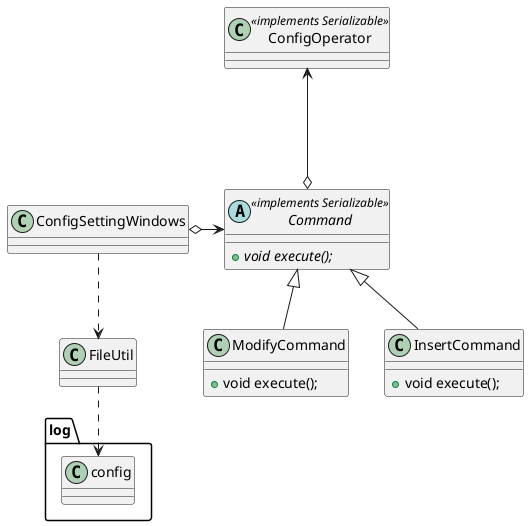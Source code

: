 @startuml

abstract class Command <<implements Serializable>>{
+{abstract} void execute();
}

class InsertCommand{
+void execute();
}

class ModifyCommand{
+void execute();
}

class ConfigOperator<<implements Serializable>>{
}
InsertCommand -up-|>Command
ConfigOperator <-down--o Command
ModifyCommand -up-|>Command

ConfigSettingWindows o-right->Command
ConfigSettingWindows ..>FileUtil
FileUtil ..> log.config

@enduml